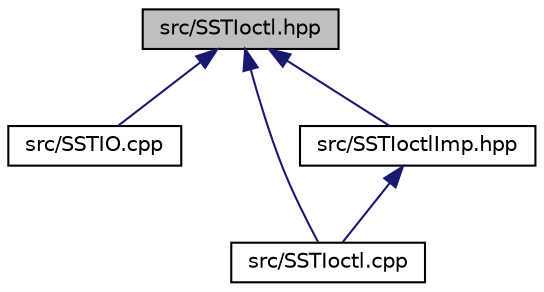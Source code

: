 digraph "src/SSTIoctl.hpp"
{
  edge [fontname="Helvetica",fontsize="10",labelfontname="Helvetica",labelfontsize="10"];
  node [fontname="Helvetica",fontsize="10",shape=record];
  Node4 [label="src/SSTIoctl.hpp",height=0.2,width=0.4,color="black", fillcolor="grey75", style="filled", fontcolor="black"];
  Node4 -> Node5 [dir="back",color="midnightblue",fontsize="10",style="solid",fontname="Helvetica"];
  Node5 [label="src/SSTIO.cpp",height=0.2,width=0.4,color="black", fillcolor="white", style="filled",URL="$_s_s_t_i_o_8cpp.html"];
  Node4 -> Node6 [dir="back",color="midnightblue",fontsize="10",style="solid",fontname="Helvetica"];
  Node6 [label="src/SSTIoctl.cpp",height=0.2,width=0.4,color="black", fillcolor="white", style="filled",URL="$_s_s_t_ioctl_8cpp.html"];
  Node4 -> Node7 [dir="back",color="midnightblue",fontsize="10",style="solid",fontname="Helvetica"];
  Node7 [label="src/SSTIoctlImp.hpp",height=0.2,width=0.4,color="black", fillcolor="white", style="filled",URL="$_s_s_t_ioctl_imp_8hpp.html"];
  Node7 -> Node6 [dir="back",color="midnightblue",fontsize="10",style="solid",fontname="Helvetica"];
}
